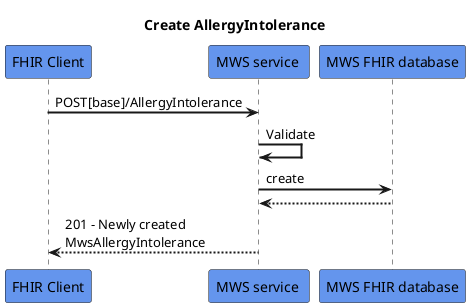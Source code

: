 @startuml
skinparam sequenceArrowThickness 2
skinparam roundcorner 5
skinparam maxmessagesize 180
skinparam sequenceParticipant bold
title  Create AllergyIntolerance
participant "FHIR Client" as A #CornflowerBlue
participant "MWS service " as B #CornflowerBlue
participant "MWS FHIR database" as C #CornflowerBlue

A -> B: POST[base]/AllergyIntolerance
B -> B: Validate
B -> C: create
C -[dashed]-> B:

B -[dashed]-> A:201 - Newly created MwsAllergyIntolerance
@enduml
